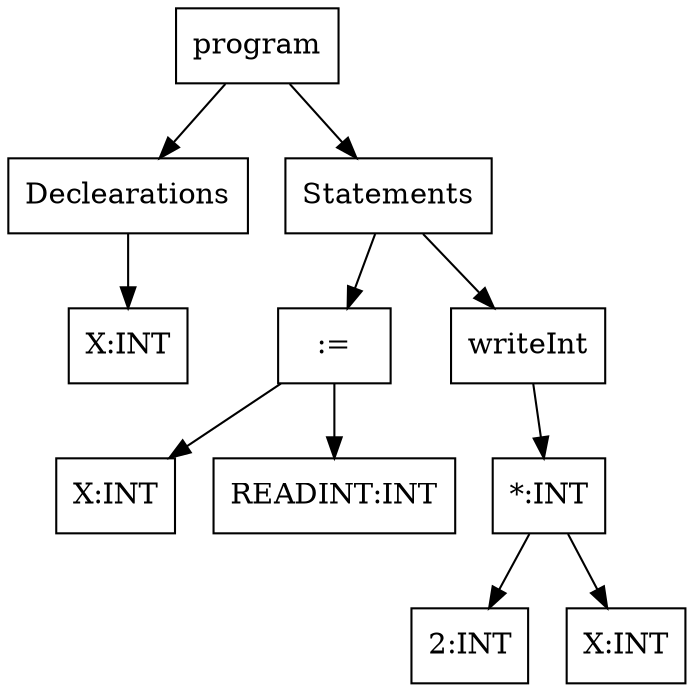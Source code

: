 digraph tl12Ast {
ordering=out;
node [shape = box, style = filled, fillcolor="white"]
n0[label="program"]
n1[label="Declearations"]
n0 -> n1
n3[label="X:INT"]
n1 -> n3
n2[label="Statements"]
n0 -> n2
n4[label=":="]
n2 -> n4
n5[label="X:INT"]
n4 -> n5
n6[label="READINT:INT"]
n4 -> n6
n7[label="writeInt"]
n2 -> n7
n8[label="*:INT"]
n7 -> n8
n9[label="2:INT"]
n8 -> n9
n10[label="X:INT"]
n8 -> n10

}
